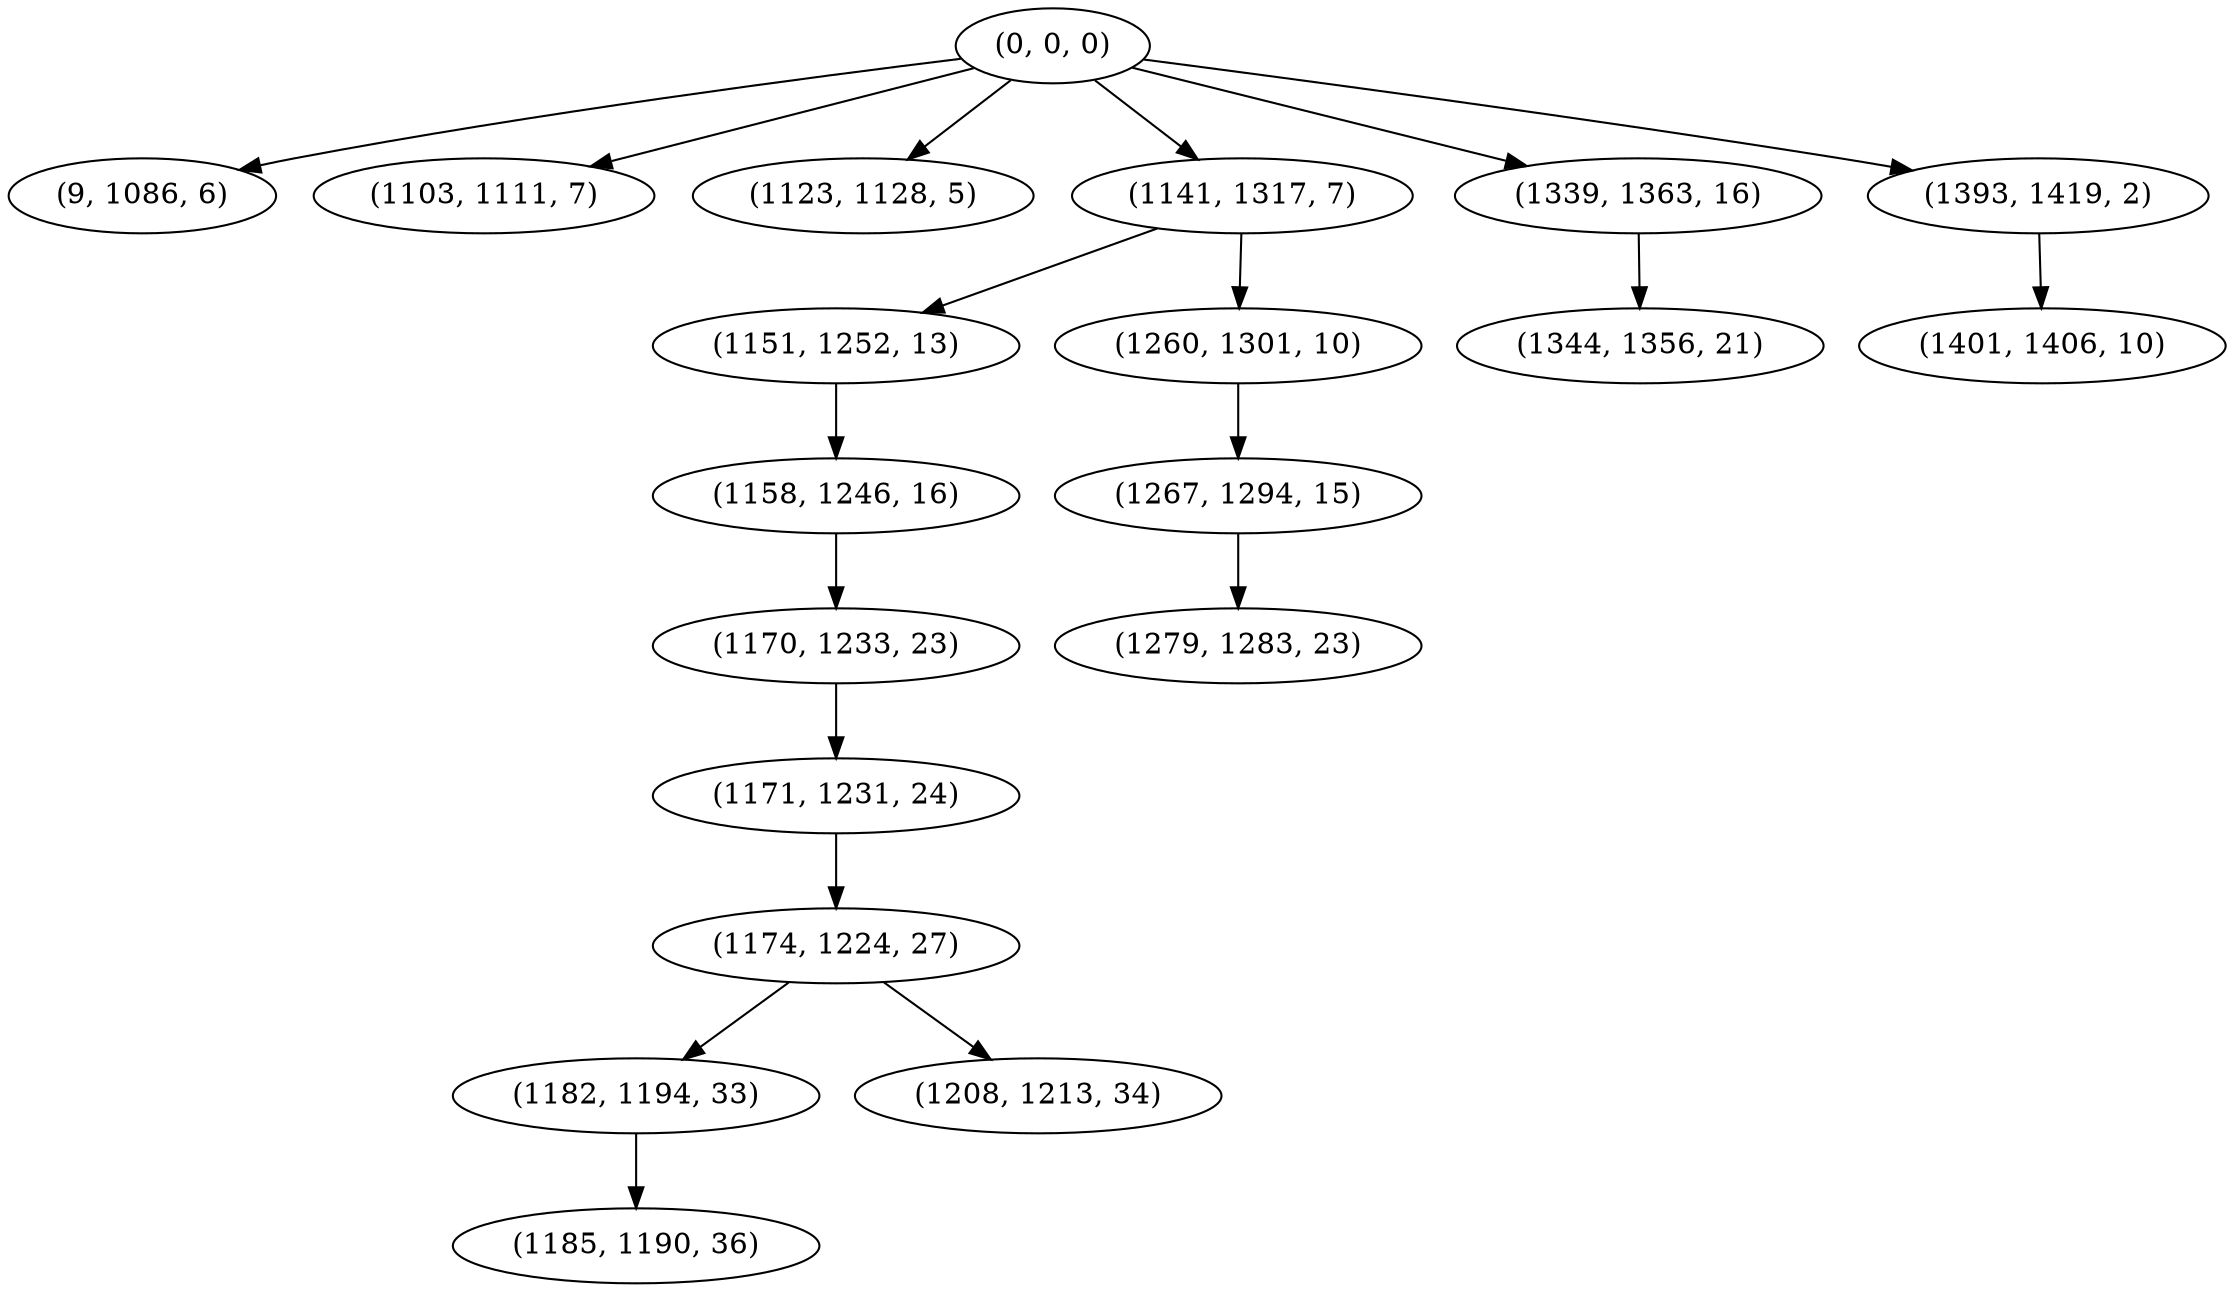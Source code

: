 digraph tree {
    "(0, 0, 0)";
    "(9, 1086, 6)";
    "(1103, 1111, 7)";
    "(1123, 1128, 5)";
    "(1141, 1317, 7)";
    "(1151, 1252, 13)";
    "(1158, 1246, 16)";
    "(1170, 1233, 23)";
    "(1171, 1231, 24)";
    "(1174, 1224, 27)";
    "(1182, 1194, 33)";
    "(1185, 1190, 36)";
    "(1208, 1213, 34)";
    "(1260, 1301, 10)";
    "(1267, 1294, 15)";
    "(1279, 1283, 23)";
    "(1339, 1363, 16)";
    "(1344, 1356, 21)";
    "(1393, 1419, 2)";
    "(1401, 1406, 10)";
    "(0, 0, 0)" -> "(9, 1086, 6)";
    "(0, 0, 0)" -> "(1103, 1111, 7)";
    "(0, 0, 0)" -> "(1123, 1128, 5)";
    "(0, 0, 0)" -> "(1141, 1317, 7)";
    "(0, 0, 0)" -> "(1339, 1363, 16)";
    "(0, 0, 0)" -> "(1393, 1419, 2)";
    "(1141, 1317, 7)" -> "(1151, 1252, 13)";
    "(1141, 1317, 7)" -> "(1260, 1301, 10)";
    "(1151, 1252, 13)" -> "(1158, 1246, 16)";
    "(1158, 1246, 16)" -> "(1170, 1233, 23)";
    "(1170, 1233, 23)" -> "(1171, 1231, 24)";
    "(1171, 1231, 24)" -> "(1174, 1224, 27)";
    "(1174, 1224, 27)" -> "(1182, 1194, 33)";
    "(1174, 1224, 27)" -> "(1208, 1213, 34)";
    "(1182, 1194, 33)" -> "(1185, 1190, 36)";
    "(1260, 1301, 10)" -> "(1267, 1294, 15)";
    "(1267, 1294, 15)" -> "(1279, 1283, 23)";
    "(1339, 1363, 16)" -> "(1344, 1356, 21)";
    "(1393, 1419, 2)" -> "(1401, 1406, 10)";
}
